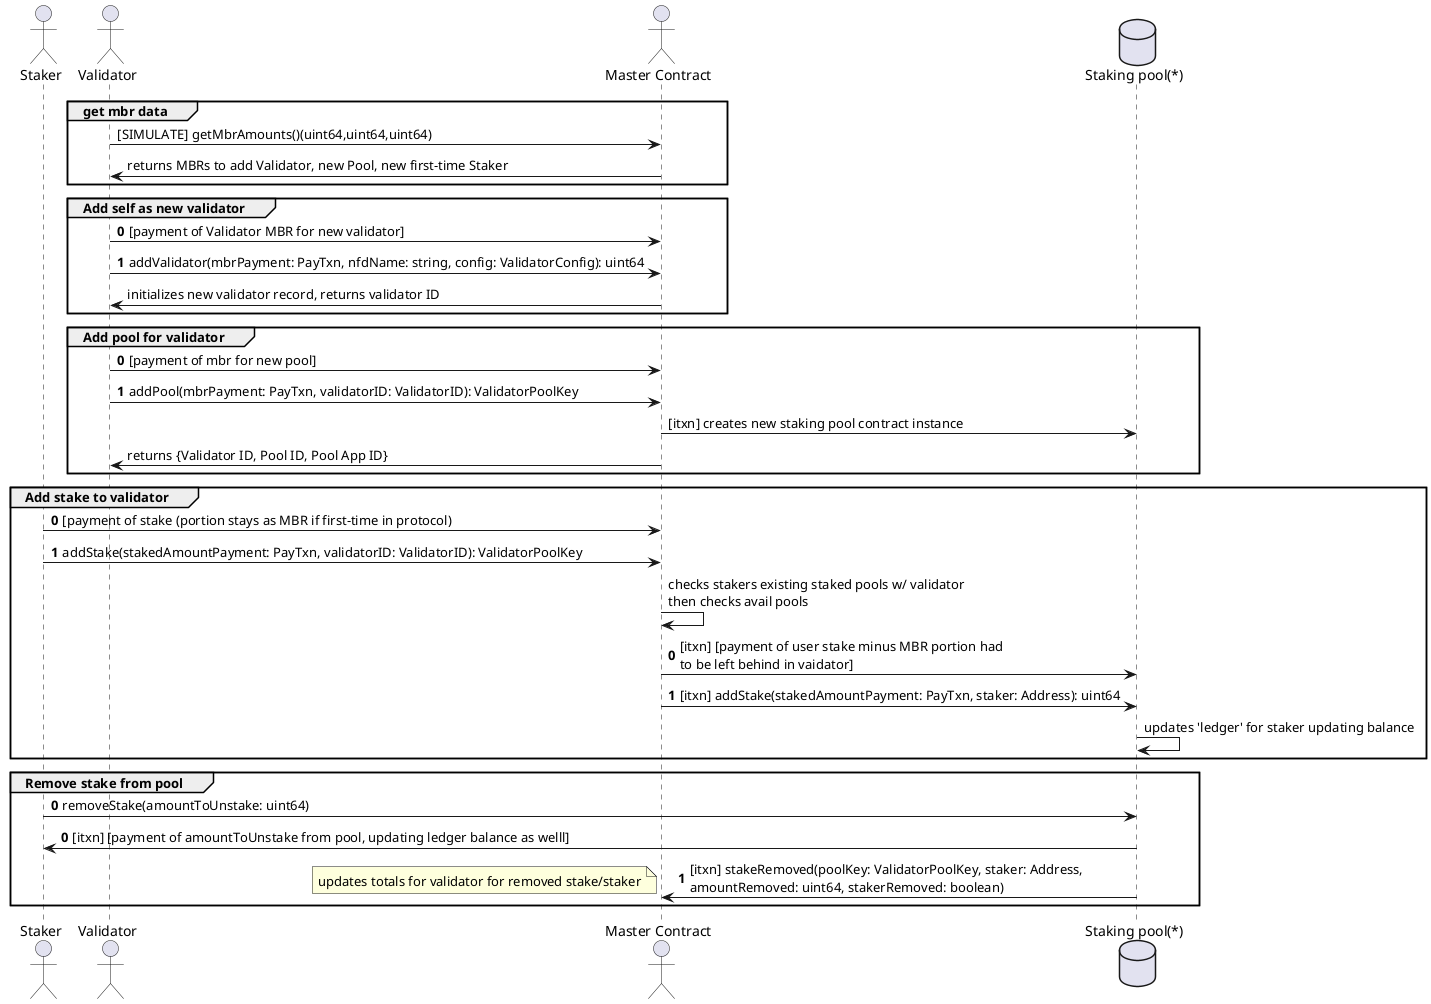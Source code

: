 @startuml
actor "Staker" as staker
actor "Validator" as validator
actor "Master Contract" as master
database "Staking pool(*)" as pool
group get mbr data
validator -> master: [SIMULATE] getMbrAmounts()(uint64,uint64,uint64)
master->validator: returns MBRs to add Validator, new Pool, new first-time Staker
end
group Add self as new validator
autonumber 0
validator -> master: [payment of Validator MBR for new validator]
validator -> master: addValidator(mbrPayment: PayTxn, nfdName: string, config: ValidatorConfig): uint64
autonumber stop
master -> validator: initializes new validator record, returns validator ID
end
group Add pool for validator
autonumber 0
validator -> master: [payment of mbr for new pool]
validator -> master: addPool(mbrPayment: PayTxn, validatorID: ValidatorID): ValidatorPoolKey
autonumber stop
master -> pool: [itxn] creates new staking pool contract instance
master -> validator: returns {Validator ID, Pool ID, Pool App ID}
end
group Add stake to validator
autonumber 0
staker -> master: [payment of stake (portion stays as MBR if first-time in protocol)
staker -> master:  addStake(stakedAmountPayment: PayTxn, validatorID: ValidatorID): ValidatorPoolKey
autonumber stop
master -> master: checks stakers existing staked pools w/ validator\nthen checks avail pools
autonumber 0
master -> pool: [itxn] [payment of user stake minus MBR portion had\nto be left behind in vaidator]
master -> pool: [itxn] addStake(stakedAmountPayment: PayTxn, staker: Address): uint64
autonumber stop
pool -> pool: updates 'ledger' for staker updating balance
end
group Remove stake from pool
autonumber 0
staker -> pool: removeStake(amountToUnstake: uint64)
autonumber 0
pool -> staker: [itxn] [payment of amountToUnstake from pool, updating ledger balance as welll]
pool -> master: [itxn] stakeRemoved(poolKey: ValidatorPoolKey, staker: Address,\namountRemoved: uint64, stakerRemoved: boolean)
note left: updates totals for validator for removed stake/staker
end
@enduml
